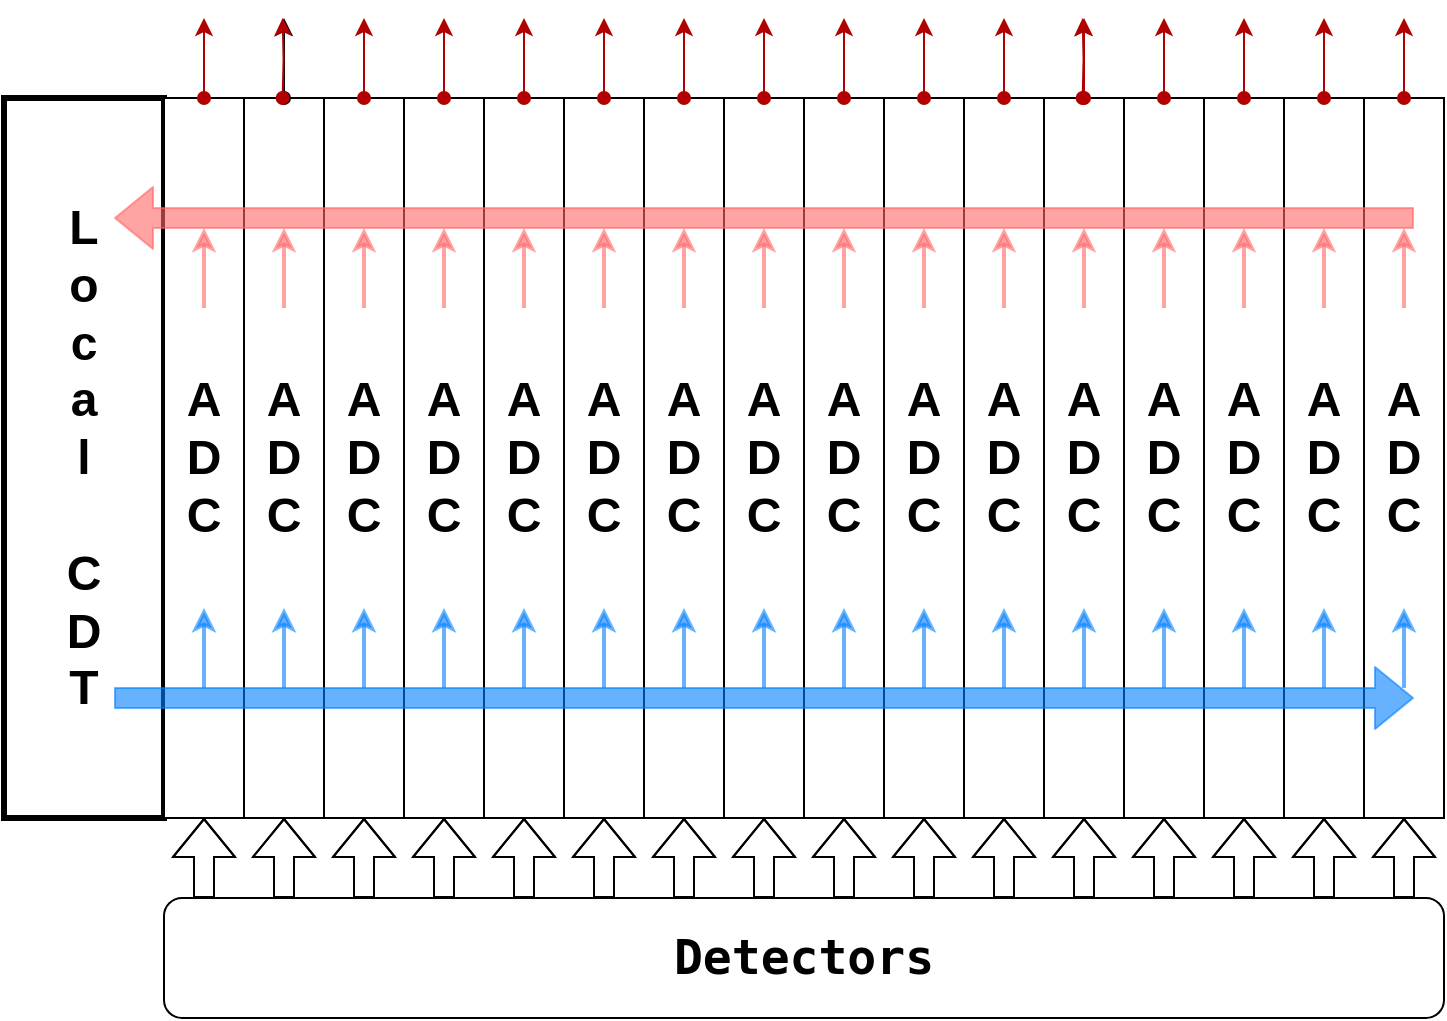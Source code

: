 <mxfile version="14.6.11" type="github">
  <diagram id="c4hljf-op57V5p_WFwa3" name="Page-1">
    <mxGraphModel dx="782" dy="478" grid="1" gridSize="10" guides="1" tooltips="1" connect="1" arrows="1" fold="1" page="1" pageScale="1" pageWidth="850" pageHeight="1100" math="0" shadow="0">
      <root>
        <mxCell id="0" />
        <mxCell id="1" parent="0" />
        <mxCell id="8QlNRYFuqzHitPFtihIb-22" value="&lt;span style=&quot;font-size: 24px&quot;&gt;L&lt;br&gt;o&lt;br&gt;c&lt;br&gt;a&lt;br&gt;l&lt;br&gt;&lt;br&gt;C&lt;/span&gt;&lt;br style=&quot;font-size: 24px&quot;&gt;&lt;span style=&quot;font-size: 24px&quot;&gt;D&lt;/span&gt;&lt;br style=&quot;font-size: 24px&quot;&gt;&lt;span style=&quot;font-size: 24px&quot;&gt;T&lt;/span&gt;" style="rounded=0;whiteSpace=wrap;html=1;fontStyle=1;strokeWidth=3;" parent="1" vertex="1">
          <mxGeometry x="125" y="120" width="80" height="360" as="geometry" />
        </mxCell>
        <mxCell id="8QlNRYFuqzHitPFtihIb-60" style="edgeStyle=orthogonalEdgeStyle;rounded=0;orthogonalLoop=1;jettySize=auto;html=1;exitX=0.5;exitY=1;exitDx=0;exitDy=0;startArrow=block;startFill=1;endArrow=none;endFill=0;shape=flexArrow;fontStyle=1" parent="1" source="8QlNRYFuqzHitPFtihIb-23" edge="1">
          <mxGeometry relative="1" as="geometry">
            <mxPoint x="225" y="520" as="targetPoint" />
            <Array as="points">
              <mxPoint x="225" y="500" />
              <mxPoint x="225" y="500" />
            </Array>
          </mxGeometry>
        </mxCell>
        <mxCell id="8QlNRYFuqzHitPFtihIb-23" value="&lt;span style=&quot;font-size: 24px&quot;&gt;A&lt;/span&gt;&lt;br style=&quot;font-size: 24px&quot;&gt;&lt;span style=&quot;font-size: 24px&quot;&gt;D&lt;/span&gt;&lt;br style=&quot;font-size: 24px&quot;&gt;&lt;span style=&quot;font-size: 24px&quot;&gt;C&lt;/span&gt;" style="rounded=0;whiteSpace=wrap;html=1;fontStyle=1" parent="1" vertex="1">
          <mxGeometry x="205" y="120" width="40" height="360" as="geometry" />
        </mxCell>
        <mxCell id="8QlNRYFuqzHitPFtihIb-61" style="edgeStyle=orthogonalEdgeStyle;rounded=0;orthogonalLoop=1;jettySize=auto;html=1;exitX=0.5;exitY=1;exitDx=0;exitDy=0;startArrow=block;startFill=1;endArrow=none;endFill=0;shape=flexArrow;fontStyle=1" parent="1" source="8QlNRYFuqzHitPFtihIb-24" edge="1">
          <mxGeometry relative="1" as="geometry">
            <mxPoint x="265" y="520" as="targetPoint" />
          </mxGeometry>
        </mxCell>
        <mxCell id="8QlNRYFuqzHitPFtihIb-24" value="&lt;span style=&quot;font-size: 24px&quot;&gt;A&lt;/span&gt;&lt;br style=&quot;font-size: 24px&quot;&gt;&lt;span style=&quot;font-size: 24px&quot;&gt;D&lt;/span&gt;&lt;br style=&quot;font-size: 24px&quot;&gt;&lt;span style=&quot;font-size: 24px&quot;&gt;C&lt;/span&gt;" style="rounded=0;whiteSpace=wrap;html=1;fontStyle=1" parent="1" vertex="1">
          <mxGeometry x="245" y="120" width="40" height="360" as="geometry" />
        </mxCell>
        <mxCell id="8QlNRYFuqzHitPFtihIb-63" style="edgeStyle=orthogonalEdgeStyle;rounded=0;orthogonalLoop=1;jettySize=auto;html=1;exitX=0.5;exitY=1;exitDx=0;exitDy=0;startArrow=block;startFill=1;endArrow=none;endFill=0;shape=flexArrow;fontStyle=1" parent="1" source="8QlNRYFuqzHitPFtihIb-25" edge="1">
          <mxGeometry relative="1" as="geometry">
            <mxPoint x="305" y="520" as="targetPoint" />
          </mxGeometry>
        </mxCell>
        <mxCell id="8QlNRYFuqzHitPFtihIb-25" value="&lt;span style=&quot;font-size: 24px&quot;&gt;A&lt;/span&gt;&lt;br style=&quot;font-size: 24px&quot;&gt;&lt;span style=&quot;font-size: 24px&quot;&gt;D&lt;/span&gt;&lt;br style=&quot;font-size: 24px&quot;&gt;&lt;span style=&quot;font-size: 24px&quot;&gt;C&lt;/span&gt;" style="rounded=0;whiteSpace=wrap;html=1;fontStyle=1" parent="1" vertex="1">
          <mxGeometry x="285" y="120" width="40" height="360" as="geometry" />
        </mxCell>
        <mxCell id="8QlNRYFuqzHitPFtihIb-64" style="edgeStyle=orthogonalEdgeStyle;rounded=0;orthogonalLoop=1;jettySize=auto;html=1;exitX=0.5;exitY=1;exitDx=0;exitDy=0;startArrow=block;startFill=1;endArrow=none;endFill=0;shape=flexArrow;fontStyle=1" parent="1" source="8QlNRYFuqzHitPFtihIb-26" edge="1">
          <mxGeometry relative="1" as="geometry">
            <mxPoint x="345" y="520" as="targetPoint" />
          </mxGeometry>
        </mxCell>
        <mxCell id="8QlNRYFuqzHitPFtihIb-26" value="&lt;span style=&quot;font-size: 24px&quot;&gt;A&lt;/span&gt;&lt;br style=&quot;font-size: 24px&quot;&gt;&lt;span style=&quot;font-size: 24px&quot;&gt;D&lt;/span&gt;&lt;br style=&quot;font-size: 24px&quot;&gt;&lt;span style=&quot;font-size: 24px&quot;&gt;C&lt;/span&gt;" style="rounded=0;whiteSpace=wrap;html=1;fontStyle=1" parent="1" vertex="1">
          <mxGeometry x="325" y="120" width="40" height="360" as="geometry" />
        </mxCell>
        <mxCell id="8QlNRYFuqzHitPFtihIb-65" style="edgeStyle=orthogonalEdgeStyle;rounded=0;orthogonalLoop=1;jettySize=auto;html=1;exitX=0.5;exitY=1;exitDx=0;exitDy=0;startArrow=block;startFill=1;endArrow=none;endFill=0;shape=flexArrow;fontStyle=1" parent="1" source="8QlNRYFuqzHitPFtihIb-27" edge="1">
          <mxGeometry relative="1" as="geometry">
            <mxPoint x="385" y="520" as="targetPoint" />
          </mxGeometry>
        </mxCell>
        <mxCell id="8QlNRYFuqzHitPFtihIb-27" value="&lt;span style=&quot;font-size: 24px&quot;&gt;A&lt;/span&gt;&lt;br style=&quot;font-size: 24px&quot;&gt;&lt;span style=&quot;font-size: 24px&quot;&gt;D&lt;/span&gt;&lt;br style=&quot;font-size: 24px&quot;&gt;&lt;span style=&quot;font-size: 24px&quot;&gt;C&lt;/span&gt;" style="rounded=0;whiteSpace=wrap;html=1;fontStyle=1" parent="1" vertex="1">
          <mxGeometry x="365" y="120" width="40" height="360" as="geometry" />
        </mxCell>
        <mxCell id="8QlNRYFuqzHitPFtihIb-66" style="edgeStyle=orthogonalEdgeStyle;rounded=0;orthogonalLoop=1;jettySize=auto;html=1;exitX=0.5;exitY=1;exitDx=0;exitDy=0;startArrow=block;startFill=1;endArrow=none;endFill=0;shape=flexArrow;fontStyle=1" parent="1" source="8QlNRYFuqzHitPFtihIb-28" edge="1">
          <mxGeometry relative="1" as="geometry">
            <mxPoint x="425" y="520" as="targetPoint" />
          </mxGeometry>
        </mxCell>
        <mxCell id="8QlNRYFuqzHitPFtihIb-28" value="&lt;span style=&quot;font-size: 24px&quot;&gt;A&lt;/span&gt;&lt;br style=&quot;font-size: 24px&quot;&gt;&lt;span style=&quot;font-size: 24px&quot;&gt;D&lt;/span&gt;&lt;br style=&quot;font-size: 24px&quot;&gt;&lt;span style=&quot;font-size: 24px&quot;&gt;C&lt;/span&gt;" style="rounded=0;whiteSpace=wrap;html=1;fontStyle=1" parent="1" vertex="1">
          <mxGeometry x="405" y="120" width="40" height="360" as="geometry" />
        </mxCell>
        <mxCell id="8QlNRYFuqzHitPFtihIb-67" style="edgeStyle=orthogonalEdgeStyle;rounded=0;orthogonalLoop=1;jettySize=auto;html=1;exitX=0.5;exitY=1;exitDx=0;exitDy=0;startArrow=block;startFill=1;endArrow=none;endFill=0;shape=flexArrow;fontStyle=1" parent="1" source="8QlNRYFuqzHitPFtihIb-29" edge="1">
          <mxGeometry relative="1" as="geometry">
            <mxPoint x="465" y="520" as="targetPoint" />
          </mxGeometry>
        </mxCell>
        <mxCell id="8QlNRYFuqzHitPFtihIb-29" value="&lt;span style=&quot;font-size: 24px&quot;&gt;A&lt;/span&gt;&lt;br style=&quot;font-size: 24px&quot;&gt;&lt;span style=&quot;font-size: 24px&quot;&gt;D&lt;/span&gt;&lt;br style=&quot;font-size: 24px&quot;&gt;&lt;span style=&quot;font-size: 24px&quot;&gt;C&lt;/span&gt;" style="rounded=0;whiteSpace=wrap;html=1;fontStyle=1" parent="1" vertex="1">
          <mxGeometry x="445" y="120" width="40" height="360" as="geometry" />
        </mxCell>
        <mxCell id="8QlNRYFuqzHitPFtihIb-68" style="edgeStyle=orthogonalEdgeStyle;rounded=0;orthogonalLoop=1;jettySize=auto;html=1;exitX=0.5;exitY=1;exitDx=0;exitDy=0;startArrow=block;startFill=1;endArrow=none;endFill=0;shape=flexArrow;fontStyle=1" parent="1" source="8QlNRYFuqzHitPFtihIb-30" edge="1">
          <mxGeometry relative="1" as="geometry">
            <mxPoint x="505" y="520" as="targetPoint" />
          </mxGeometry>
        </mxCell>
        <mxCell id="8QlNRYFuqzHitPFtihIb-30" value="&lt;span style=&quot;font-size: 24px&quot;&gt;A&lt;/span&gt;&lt;br style=&quot;font-size: 24px&quot;&gt;&lt;span style=&quot;font-size: 24px&quot;&gt;D&lt;/span&gt;&lt;br style=&quot;font-size: 24px&quot;&gt;&lt;span style=&quot;font-size: 24px&quot;&gt;C&lt;/span&gt;" style="rounded=0;whiteSpace=wrap;html=1;fontStyle=1" parent="1" vertex="1">
          <mxGeometry x="485" y="120" width="40" height="360" as="geometry" />
        </mxCell>
        <mxCell id="8QlNRYFuqzHitPFtihIb-69" style="edgeStyle=orthogonalEdgeStyle;rounded=0;orthogonalLoop=1;jettySize=auto;html=1;exitX=0.5;exitY=1;exitDx=0;exitDy=0;startArrow=block;startFill=1;endArrow=none;endFill=0;shape=flexArrow;fontStyle=1" parent="1" source="8QlNRYFuqzHitPFtihIb-31" edge="1">
          <mxGeometry relative="1" as="geometry">
            <mxPoint x="545" y="520" as="targetPoint" />
          </mxGeometry>
        </mxCell>
        <mxCell id="8QlNRYFuqzHitPFtihIb-31" value="&lt;span style=&quot;font-size: 24px&quot;&gt;A&lt;/span&gt;&lt;br style=&quot;font-size: 24px&quot;&gt;&lt;span style=&quot;font-size: 24px&quot;&gt;D&lt;/span&gt;&lt;br style=&quot;font-size: 24px&quot;&gt;&lt;span style=&quot;font-size: 24px&quot;&gt;C&lt;/span&gt;" style="rounded=0;whiteSpace=wrap;html=1;fontStyle=1" parent="1" vertex="1">
          <mxGeometry x="525" y="120" width="40" height="360" as="geometry" />
        </mxCell>
        <mxCell id="8QlNRYFuqzHitPFtihIb-70" style="edgeStyle=orthogonalEdgeStyle;rounded=0;orthogonalLoop=1;jettySize=auto;html=1;exitX=0.5;exitY=1;exitDx=0;exitDy=0;startArrow=block;startFill=1;endArrow=none;endFill=0;shape=flexArrow;fontStyle=1" parent="1" source="8QlNRYFuqzHitPFtihIb-32" edge="1">
          <mxGeometry relative="1" as="geometry">
            <mxPoint x="585" y="520" as="targetPoint" />
          </mxGeometry>
        </mxCell>
        <mxCell id="8QlNRYFuqzHitPFtihIb-32" value="&lt;span style=&quot;font-size: 24px&quot;&gt;A&lt;/span&gt;&lt;br style=&quot;font-size: 24px&quot;&gt;&lt;span style=&quot;font-size: 24px&quot;&gt;D&lt;/span&gt;&lt;br style=&quot;font-size: 24px&quot;&gt;&lt;span style=&quot;font-size: 24px&quot;&gt;C&lt;/span&gt;" style="rounded=0;whiteSpace=wrap;html=1;fontStyle=1" parent="1" vertex="1">
          <mxGeometry x="565" y="120" width="40" height="360" as="geometry" />
        </mxCell>
        <mxCell id="8QlNRYFuqzHitPFtihIb-71" style="edgeStyle=orthogonalEdgeStyle;rounded=0;orthogonalLoop=1;jettySize=auto;html=1;exitX=0.5;exitY=1;exitDx=0;exitDy=0;startArrow=block;startFill=1;endArrow=none;endFill=0;shape=flexArrow;fontStyle=1" parent="1" source="8QlNRYFuqzHitPFtihIb-33" edge="1">
          <mxGeometry relative="1" as="geometry">
            <mxPoint x="625" y="520" as="targetPoint" />
          </mxGeometry>
        </mxCell>
        <mxCell id="8QlNRYFuqzHitPFtihIb-33" value="&lt;span style=&quot;font-size: 24px&quot;&gt;A&lt;/span&gt;&lt;br style=&quot;font-size: 24px&quot;&gt;&lt;span style=&quot;font-size: 24px&quot;&gt;D&lt;/span&gt;&lt;br style=&quot;font-size: 24px&quot;&gt;&lt;span style=&quot;font-size: 24px&quot;&gt;C&lt;/span&gt;" style="rounded=0;whiteSpace=wrap;html=1;fontStyle=1" parent="1" vertex="1">
          <mxGeometry x="605" y="120" width="40" height="360" as="geometry" />
        </mxCell>
        <mxCell id="8QlNRYFuqzHitPFtihIb-72" style="edgeStyle=orthogonalEdgeStyle;rounded=0;orthogonalLoop=1;jettySize=auto;html=1;exitX=0.5;exitY=1;exitDx=0;exitDy=0;startArrow=block;startFill=1;endArrow=none;endFill=0;shape=flexArrow;fontStyle=1" parent="1" source="8QlNRYFuqzHitPFtihIb-34" edge="1">
          <mxGeometry relative="1" as="geometry">
            <mxPoint x="665" y="520" as="targetPoint" />
          </mxGeometry>
        </mxCell>
        <mxCell id="8QlNRYFuqzHitPFtihIb-34" value="&lt;span style=&quot;font-size: 24px&quot;&gt;A&lt;/span&gt;&lt;br style=&quot;font-size: 24px&quot;&gt;&lt;span style=&quot;font-size: 24px&quot;&gt;D&lt;/span&gt;&lt;br style=&quot;font-size: 24px&quot;&gt;&lt;span style=&quot;font-size: 24px&quot;&gt;C&lt;/span&gt;" style="rounded=0;whiteSpace=wrap;html=1;fontStyle=1" parent="1" vertex="1">
          <mxGeometry x="645" y="120" width="40" height="360" as="geometry" />
        </mxCell>
        <mxCell id="8QlNRYFuqzHitPFtihIb-73" style="edgeStyle=orthogonalEdgeStyle;rounded=0;orthogonalLoop=1;jettySize=auto;html=1;exitX=0.5;exitY=1;exitDx=0;exitDy=0;startArrow=block;startFill=1;endArrow=none;endFill=0;shape=flexArrow;fontStyle=1" parent="1" source="8QlNRYFuqzHitPFtihIb-35" edge="1">
          <mxGeometry relative="1" as="geometry">
            <mxPoint x="705" y="520" as="targetPoint" />
          </mxGeometry>
        </mxCell>
        <mxCell id="8QlNRYFuqzHitPFtihIb-35" value="&lt;span style=&quot;font-size: 24px&quot;&gt;A&lt;/span&gt;&lt;br style=&quot;font-size: 24px&quot;&gt;&lt;span style=&quot;font-size: 24px&quot;&gt;D&lt;/span&gt;&lt;br style=&quot;font-size: 24px&quot;&gt;&lt;span style=&quot;font-size: 24px&quot;&gt;C&lt;/span&gt;" style="rounded=0;whiteSpace=wrap;html=1;fontStyle=1" parent="1" vertex="1">
          <mxGeometry x="685" y="120" width="40" height="360" as="geometry" />
        </mxCell>
        <mxCell id="8QlNRYFuqzHitPFtihIb-74" style="edgeStyle=orthogonalEdgeStyle;rounded=0;orthogonalLoop=1;jettySize=auto;html=1;exitX=0.5;exitY=1;exitDx=0;exitDy=0;startArrow=block;startFill=1;endArrow=none;endFill=0;shape=flexArrow;fontStyle=1" parent="1" source="8QlNRYFuqzHitPFtihIb-36" edge="1">
          <mxGeometry relative="1" as="geometry">
            <mxPoint x="745" y="520" as="targetPoint" />
          </mxGeometry>
        </mxCell>
        <mxCell id="8QlNRYFuqzHitPFtihIb-36" value="&lt;span style=&quot;font-size: 24px&quot;&gt;A&lt;/span&gt;&lt;br style=&quot;font-size: 24px&quot;&gt;&lt;span style=&quot;font-size: 24px&quot;&gt;D&lt;/span&gt;&lt;br style=&quot;font-size: 24px&quot;&gt;&lt;span style=&quot;font-size: 24px&quot;&gt;C&lt;/span&gt;" style="rounded=0;whiteSpace=wrap;html=1;fontStyle=1" parent="1" vertex="1">
          <mxGeometry x="725" y="120" width="40" height="360" as="geometry" />
        </mxCell>
        <mxCell id="8QlNRYFuqzHitPFtihIb-75" style="edgeStyle=orthogonalEdgeStyle;rounded=0;orthogonalLoop=1;jettySize=auto;html=1;exitX=0.5;exitY=1;exitDx=0;exitDy=0;startArrow=block;startFill=1;endArrow=none;endFill=0;shape=flexArrow;fontStyle=1" parent="1" source="8QlNRYFuqzHitPFtihIb-37" edge="1">
          <mxGeometry relative="1" as="geometry">
            <mxPoint x="785" y="520" as="targetPoint" />
          </mxGeometry>
        </mxCell>
        <mxCell id="8QlNRYFuqzHitPFtihIb-37" value="&lt;span style=&quot;font-size: 24px&quot;&gt;A&lt;/span&gt;&lt;br style=&quot;font-size: 24px&quot;&gt;&lt;span style=&quot;font-size: 24px&quot;&gt;D&lt;/span&gt;&lt;br style=&quot;font-size: 24px&quot;&gt;&lt;span style=&quot;font-size: 24px&quot;&gt;C&lt;/span&gt;" style="rounded=0;whiteSpace=wrap;html=1;fontStyle=1" parent="1" vertex="1">
          <mxGeometry x="765" y="120" width="40" height="360" as="geometry" />
        </mxCell>
        <mxCell id="8QlNRYFuqzHitPFtihIb-76" style="edgeStyle=orthogonalEdgeStyle;rounded=0;orthogonalLoop=1;jettySize=auto;html=1;exitX=0.5;exitY=1;exitDx=0;exitDy=0;startArrow=block;startFill=1;endArrow=none;endFill=0;shape=flexArrow;fontStyle=1" parent="1" source="8QlNRYFuqzHitPFtihIb-38" edge="1">
          <mxGeometry relative="1" as="geometry">
            <mxPoint x="825" y="520" as="targetPoint" />
          </mxGeometry>
        </mxCell>
        <mxCell id="8QlNRYFuqzHitPFtihIb-38" value="&lt;span style=&quot;font-size: 24px&quot;&gt;A&lt;/span&gt;&lt;br style=&quot;font-size: 24px&quot;&gt;&lt;span style=&quot;font-size: 24px&quot;&gt;D&lt;/span&gt;&lt;br style=&quot;font-size: 24px&quot;&gt;&lt;span style=&quot;font-size: 24px&quot;&gt;C&lt;/span&gt;" style="rounded=0;whiteSpace=wrap;html=1;fontStyle=1" parent="1" vertex="1">
          <mxGeometry x="805" y="120" width="40" height="360" as="geometry" />
        </mxCell>
        <mxCell id="8QlNRYFuqzHitPFtihIb-77" value="&lt;pre&gt;&lt;font style=&quot;font-size: 24px&quot;&gt;Detectors&lt;/font&gt;&lt;/pre&gt;" style="rounded=1;whiteSpace=wrap;html=1;fontStyle=1" parent="1" vertex="1">
          <mxGeometry x="205" y="520" width="640" height="60" as="geometry" />
        </mxCell>
        <mxCell id="8QlNRYFuqzHitPFtihIb-44" style="edgeStyle=orthogonalEdgeStyle;rounded=0;orthogonalLoop=1;jettySize=auto;html=1;fillColor=#e51400;strokeColor=#B20000;startArrow=oval;startFill=1;strokeWidth=1;fontStyle=1" parent="1" source="8QlNRYFuqzHitPFtihIb-23" edge="1">
          <mxGeometry relative="1" as="geometry">
            <mxPoint x="225" y="80" as="targetPoint" />
          </mxGeometry>
        </mxCell>
        <mxCell id="8QlNRYFuqzHitPFtihIb-45" style="edgeStyle=orthogonalEdgeStyle;rounded=0;orthogonalLoop=1;jettySize=auto;html=1;exitX=0.5;exitY=0;exitDx=0;exitDy=0;startArrow=oval;startFill=1;strokeWidth=1;fontStyle=1" parent="1" source="8QlNRYFuqzHitPFtihIb-24" edge="1">
          <mxGeometry relative="1" as="geometry">
            <mxPoint x="265" y="80" as="targetPoint" />
          </mxGeometry>
        </mxCell>
        <mxCell id="8QlNRYFuqzHitPFtihIb-46" style="edgeStyle=orthogonalEdgeStyle;rounded=0;orthogonalLoop=1;jettySize=auto;html=1;exitX=0.5;exitY=0;exitDx=0;exitDy=0;fillColor=#e51400;strokeColor=#B20000;startArrow=oval;startFill=1;strokeWidth=1;fontStyle=1" parent="1" source="8QlNRYFuqzHitPFtihIb-25" edge="1">
          <mxGeometry relative="1" as="geometry">
            <mxPoint x="305" y="80" as="targetPoint" />
          </mxGeometry>
        </mxCell>
        <mxCell id="8QlNRYFuqzHitPFtihIb-47" style="edgeStyle=orthogonalEdgeStyle;rounded=0;orthogonalLoop=1;jettySize=auto;html=1;exitX=0.5;exitY=0;exitDx=0;exitDy=0;fillColor=#e51400;strokeColor=#B20000;startArrow=oval;startFill=1;strokeWidth=1;fontStyle=1" parent="1" source="8QlNRYFuqzHitPFtihIb-26" edge="1">
          <mxGeometry relative="1" as="geometry">
            <mxPoint x="345" y="80" as="targetPoint" />
          </mxGeometry>
        </mxCell>
        <mxCell id="8QlNRYFuqzHitPFtihIb-48" style="edgeStyle=orthogonalEdgeStyle;rounded=0;orthogonalLoop=1;jettySize=auto;html=1;exitX=0.5;exitY=0;exitDx=0;exitDy=0;fillColor=#e51400;strokeColor=#B20000;startArrow=oval;startFill=1;strokeWidth=1;fontStyle=1" parent="1" source="8QlNRYFuqzHitPFtihIb-27" edge="1">
          <mxGeometry relative="1" as="geometry">
            <mxPoint x="385" y="80" as="targetPoint" />
          </mxGeometry>
        </mxCell>
        <mxCell id="8QlNRYFuqzHitPFtihIb-49" style="edgeStyle=orthogonalEdgeStyle;rounded=0;orthogonalLoop=1;jettySize=auto;html=1;exitX=0.5;exitY=0;exitDx=0;exitDy=0;fillColor=#e51400;strokeColor=#B20000;startArrow=oval;startFill=1;strokeWidth=1;fontStyle=1" parent="1" source="8QlNRYFuqzHitPFtihIb-28" edge="1">
          <mxGeometry relative="1" as="geometry">
            <mxPoint x="425" y="80" as="targetPoint" />
          </mxGeometry>
        </mxCell>
        <mxCell id="8QlNRYFuqzHitPFtihIb-50" style="edgeStyle=orthogonalEdgeStyle;rounded=0;orthogonalLoop=1;jettySize=auto;html=1;exitX=0.5;exitY=0;exitDx=0;exitDy=0;fillColor=#e51400;strokeColor=#B20000;startArrow=oval;startFill=1;strokeWidth=1;fontStyle=1" parent="1" source="8QlNRYFuqzHitPFtihIb-29" edge="1">
          <mxGeometry relative="1" as="geometry">
            <mxPoint x="465" y="80" as="targetPoint" />
          </mxGeometry>
        </mxCell>
        <mxCell id="8QlNRYFuqzHitPFtihIb-51" style="edgeStyle=orthogonalEdgeStyle;rounded=0;orthogonalLoop=1;jettySize=auto;html=1;exitX=0.5;exitY=0;exitDx=0;exitDy=0;fillColor=#e51400;strokeColor=#B20000;startArrow=oval;startFill=1;strokeWidth=1;fontStyle=1" parent="1" source="8QlNRYFuqzHitPFtihIb-30" edge="1">
          <mxGeometry relative="1" as="geometry">
            <mxPoint x="505" y="80" as="targetPoint" />
          </mxGeometry>
        </mxCell>
        <mxCell id="8QlNRYFuqzHitPFtihIb-52" style="edgeStyle=orthogonalEdgeStyle;rounded=0;orthogonalLoop=1;jettySize=auto;html=1;exitX=0.5;exitY=0;exitDx=0;exitDy=0;fillColor=#e51400;strokeColor=#B20000;startArrow=oval;startFill=1;strokeWidth=1;fontStyle=1" parent="1" source="8QlNRYFuqzHitPFtihIb-31" edge="1">
          <mxGeometry relative="1" as="geometry">
            <mxPoint x="545" y="80" as="targetPoint" />
          </mxGeometry>
        </mxCell>
        <mxCell id="8QlNRYFuqzHitPFtihIb-53" style="edgeStyle=orthogonalEdgeStyle;rounded=0;orthogonalLoop=1;jettySize=auto;html=1;exitX=0.5;exitY=0;exitDx=0;exitDy=0;fillColor=#e51400;strokeColor=#B20000;startArrow=oval;startFill=1;strokeWidth=1;fontStyle=1" parent="1" source="8QlNRYFuqzHitPFtihIb-32" edge="1">
          <mxGeometry relative="1" as="geometry">
            <mxPoint x="585" y="80" as="targetPoint" />
          </mxGeometry>
        </mxCell>
        <mxCell id="8QlNRYFuqzHitPFtihIb-54" style="edgeStyle=orthogonalEdgeStyle;rounded=0;orthogonalLoop=1;jettySize=auto;html=1;exitX=0.5;exitY=0;exitDx=0;exitDy=0;fillColor=#e51400;strokeColor=#B20000;startArrow=oval;startFill=1;strokeWidth=1;fontStyle=1" parent="1" source="8QlNRYFuqzHitPFtihIb-33" edge="1">
          <mxGeometry relative="1" as="geometry">
            <mxPoint x="625" y="80" as="targetPoint" />
          </mxGeometry>
        </mxCell>
        <mxCell id="8QlNRYFuqzHitPFtihIb-55" style="edgeStyle=orthogonalEdgeStyle;rounded=0;orthogonalLoop=1;jettySize=auto;html=1;exitX=0.5;exitY=0;exitDx=0;exitDy=0;fillColor=#e51400;strokeColor=#B20000;startArrow=oval;startFill=1;strokeWidth=1;fontStyle=1" parent="1" source="8QlNRYFuqzHitPFtihIb-34" edge="1">
          <mxGeometry relative="1" as="geometry">
            <mxPoint x="665" y="80" as="targetPoint" />
          </mxGeometry>
        </mxCell>
        <mxCell id="8QlNRYFuqzHitPFtihIb-56" style="edgeStyle=orthogonalEdgeStyle;rounded=0;orthogonalLoop=1;jettySize=auto;html=1;exitX=0.5;exitY=0;exitDx=0;exitDy=0;fillColor=#e51400;strokeColor=#B20000;startArrow=oval;startFill=1;strokeWidth=1;fontStyle=1" parent="1" source="8QlNRYFuqzHitPFtihIb-35" edge="1">
          <mxGeometry relative="1" as="geometry">
            <mxPoint x="705" y="80" as="targetPoint" />
          </mxGeometry>
        </mxCell>
        <mxCell id="8QlNRYFuqzHitPFtihIb-57" style="edgeStyle=orthogonalEdgeStyle;rounded=0;orthogonalLoop=1;jettySize=auto;html=1;exitX=0.5;exitY=0;exitDx=0;exitDy=0;fillColor=#e51400;strokeColor=#B20000;startArrow=oval;startFill=1;strokeWidth=1;fontStyle=1" parent="1" source="8QlNRYFuqzHitPFtihIb-36" edge="1">
          <mxGeometry relative="1" as="geometry">
            <mxPoint x="745" y="80" as="targetPoint" />
          </mxGeometry>
        </mxCell>
        <mxCell id="8QlNRYFuqzHitPFtihIb-58" style="edgeStyle=orthogonalEdgeStyle;rounded=0;orthogonalLoop=1;jettySize=auto;html=1;exitX=0.5;exitY=0;exitDx=0;exitDy=0;fillColor=#e51400;strokeColor=#B20000;startArrow=oval;startFill=1;strokeWidth=1;fontStyle=1" parent="1" source="8QlNRYFuqzHitPFtihIb-37" edge="1">
          <mxGeometry relative="1" as="geometry">
            <mxPoint x="785" y="80" as="targetPoint" />
          </mxGeometry>
        </mxCell>
        <mxCell id="8QlNRYFuqzHitPFtihIb-59" style="edgeStyle=orthogonalEdgeStyle;rounded=0;orthogonalLoop=1;jettySize=auto;html=1;exitX=0.5;exitY=0;exitDx=0;exitDy=0;fillColor=#e51400;strokeColor=#B20000;startArrow=oval;startFill=1;strokeWidth=1;fontStyle=1" parent="1" source="8QlNRYFuqzHitPFtihIb-38" edge="1">
          <mxGeometry relative="1" as="geometry">
            <mxPoint x="825" y="80" as="targetPoint" />
          </mxGeometry>
        </mxCell>
        <mxCell id="8QlNRYFuqzHitPFtihIb-130" style="edgeStyle=orthogonalEdgeStyle;rounded=0;orthogonalLoop=1;jettySize=auto;html=1;exitX=0.5;exitY=0;exitDx=0;exitDy=0;fillColor=#e51400;strokeColor=#B20000;startArrow=oval;startFill=1;strokeWidth=1;fontStyle=1" parent="1" edge="1">
          <mxGeometry relative="1" as="geometry">
            <mxPoint x="264.33" y="80" as="targetPoint" />
            <mxPoint x="264.33" y="120" as="sourcePoint" />
          </mxGeometry>
        </mxCell>
        <mxCell id="8QlNRYFuqzHitPFtihIb-140" style="edgeStyle=orthogonalEdgeStyle;rounded=0;orthogonalLoop=1;jettySize=auto;html=1;exitX=0.5;exitY=0;exitDx=0;exitDy=0;fillColor=#e51400;strokeColor=#B20000;startArrow=oval;startFill=1;strokeWidth=1;fontStyle=1" parent="1" edge="1">
          <mxGeometry relative="1" as="geometry">
            <mxPoint x="664.33" y="80" as="targetPoint" />
            <mxPoint x="664.33" y="120" as="sourcePoint" />
          </mxGeometry>
        </mxCell>
        <mxCell id="69VbU7b6xLRJc8Qlh2rl-3" value="" style="shape=flexArrow;endArrow=classic;html=1;strokeColor=#FF6666;opacity=60;fillColor=#FF6666;" parent="1" edge="1">
          <mxGeometry width="50" height="50" relative="1" as="geometry">
            <mxPoint x="830" y="180" as="sourcePoint" />
            <mxPoint x="180" y="180" as="targetPoint" />
          </mxGeometry>
        </mxCell>
        <mxCell id="69VbU7b6xLRJc8Qlh2rl-4" value="" style="endArrow=classic;html=1;strokeColor=#FF6666;fillColor=#FF6666;gradientColor=none;opacity=60;strokeWidth=2;" parent="1" edge="1">
          <mxGeometry width="50" height="50" relative="1" as="geometry">
            <mxPoint x="225" y="225" as="sourcePoint" />
            <mxPoint x="225" y="185" as="targetPoint" />
          </mxGeometry>
        </mxCell>
        <mxCell id="69VbU7b6xLRJc8Qlh2rl-5" value="" style="endArrow=classic;html=1;strokeColor=#FF6666;fillColor=#FF6666;gradientColor=none;opacity=60;strokeWidth=2;" parent="1" edge="1">
          <mxGeometry width="50" height="50" relative="1" as="geometry">
            <mxPoint x="265" y="225" as="sourcePoint" />
            <mxPoint x="265" y="185" as="targetPoint" />
          </mxGeometry>
        </mxCell>
        <mxCell id="69VbU7b6xLRJc8Qlh2rl-7" value="" style="endArrow=classic;html=1;strokeColor=#FF6666;fillColor=#FF6666;gradientColor=none;opacity=60;strokeWidth=2;" parent="1" edge="1">
          <mxGeometry width="50" height="50" relative="1" as="geometry">
            <mxPoint x="305" y="225" as="sourcePoint" />
            <mxPoint x="305" y="185" as="targetPoint" />
          </mxGeometry>
        </mxCell>
        <mxCell id="69VbU7b6xLRJc8Qlh2rl-8" value="" style="endArrow=classic;html=1;strokeColor=#FF6666;fillColor=#FF6666;gradientColor=none;opacity=60;strokeWidth=2;" parent="1" edge="1">
          <mxGeometry width="50" height="50" relative="1" as="geometry">
            <mxPoint x="345" y="225" as="sourcePoint" />
            <mxPoint x="345" y="185" as="targetPoint" />
          </mxGeometry>
        </mxCell>
        <mxCell id="69VbU7b6xLRJc8Qlh2rl-9" value="" style="endArrow=classic;html=1;strokeColor=#FF6666;fillColor=#FF6666;gradientColor=none;opacity=60;strokeWidth=2;" parent="1" edge="1">
          <mxGeometry width="50" height="50" relative="1" as="geometry">
            <mxPoint x="385" y="225" as="sourcePoint" />
            <mxPoint x="385" y="185" as="targetPoint" />
          </mxGeometry>
        </mxCell>
        <mxCell id="69VbU7b6xLRJc8Qlh2rl-10" value="" style="endArrow=classic;html=1;strokeColor=#FF6666;fillColor=#FF6666;gradientColor=none;opacity=60;strokeWidth=2;" parent="1" edge="1">
          <mxGeometry width="50" height="50" relative="1" as="geometry">
            <mxPoint x="425" y="225" as="sourcePoint" />
            <mxPoint x="425" y="185" as="targetPoint" />
          </mxGeometry>
        </mxCell>
        <mxCell id="69VbU7b6xLRJc8Qlh2rl-11" value="" style="endArrow=classic;html=1;strokeColor=#FF6666;fillColor=#FF6666;gradientColor=none;opacity=60;strokeWidth=2;" parent="1" edge="1">
          <mxGeometry width="50" height="50" relative="1" as="geometry">
            <mxPoint x="465" y="225" as="sourcePoint" />
            <mxPoint x="465" y="185" as="targetPoint" />
          </mxGeometry>
        </mxCell>
        <mxCell id="69VbU7b6xLRJc8Qlh2rl-12" value="" style="endArrow=classic;html=1;strokeColor=#FF6666;fillColor=#FF6666;gradientColor=none;opacity=60;strokeWidth=2;" parent="1" edge="1">
          <mxGeometry width="50" height="50" relative="1" as="geometry">
            <mxPoint x="505" y="225" as="sourcePoint" />
            <mxPoint x="505" y="185" as="targetPoint" />
          </mxGeometry>
        </mxCell>
        <mxCell id="69VbU7b6xLRJc8Qlh2rl-13" value="" style="endArrow=classic;html=1;strokeColor=#FF6666;fillColor=#FF6666;gradientColor=none;opacity=60;strokeWidth=2;" parent="1" edge="1">
          <mxGeometry width="50" height="50" relative="1" as="geometry">
            <mxPoint x="545.0" y="225" as="sourcePoint" />
            <mxPoint x="545.0" y="185" as="targetPoint" />
          </mxGeometry>
        </mxCell>
        <mxCell id="69VbU7b6xLRJc8Qlh2rl-14" value="" style="endArrow=classic;html=1;strokeColor=#FF6666;fillColor=#FF6666;gradientColor=none;opacity=60;strokeWidth=2;" parent="1" edge="1">
          <mxGeometry width="50" height="50" relative="1" as="geometry">
            <mxPoint x="585.0" y="225" as="sourcePoint" />
            <mxPoint x="585.0" y="185" as="targetPoint" />
          </mxGeometry>
        </mxCell>
        <mxCell id="69VbU7b6xLRJc8Qlh2rl-15" value="" style="endArrow=classic;html=1;strokeColor=#FF6666;fillColor=#FF6666;gradientColor=none;opacity=60;strokeWidth=2;" parent="1" edge="1">
          <mxGeometry width="50" height="50" relative="1" as="geometry">
            <mxPoint x="625.0" y="225" as="sourcePoint" />
            <mxPoint x="625.0" y="185" as="targetPoint" />
          </mxGeometry>
        </mxCell>
        <mxCell id="69VbU7b6xLRJc8Qlh2rl-16" value="" style="endArrow=classic;html=1;strokeColor=#FF6666;fillColor=#FF6666;gradientColor=none;opacity=60;strokeWidth=2;" parent="1" edge="1">
          <mxGeometry width="50" height="50" relative="1" as="geometry">
            <mxPoint x="665.0" y="225" as="sourcePoint" />
            <mxPoint x="665.0" y="185" as="targetPoint" />
          </mxGeometry>
        </mxCell>
        <mxCell id="69VbU7b6xLRJc8Qlh2rl-17" value="" style="endArrow=classic;html=1;strokeColor=#FF6666;fillColor=#FF6666;gradientColor=none;opacity=60;strokeWidth=2;" parent="1" edge="1">
          <mxGeometry width="50" height="50" relative="1" as="geometry">
            <mxPoint x="705" y="225" as="sourcePoint" />
            <mxPoint x="705" y="185" as="targetPoint" />
          </mxGeometry>
        </mxCell>
        <mxCell id="69VbU7b6xLRJc8Qlh2rl-18" value="" style="endArrow=classic;html=1;strokeColor=#FF6666;fillColor=#FF6666;gradientColor=none;opacity=60;strokeWidth=2;" parent="1" edge="1">
          <mxGeometry width="50" height="50" relative="1" as="geometry">
            <mxPoint x="745" y="225" as="sourcePoint" />
            <mxPoint x="745" y="185" as="targetPoint" />
          </mxGeometry>
        </mxCell>
        <mxCell id="69VbU7b6xLRJc8Qlh2rl-19" value="" style="endArrow=classic;html=1;strokeColor=#FF6666;fillColor=#FF6666;gradientColor=none;opacity=60;strokeWidth=2;" parent="1" edge="1">
          <mxGeometry width="50" height="50" relative="1" as="geometry">
            <mxPoint x="785" y="225" as="sourcePoint" />
            <mxPoint x="785" y="185" as="targetPoint" />
          </mxGeometry>
        </mxCell>
        <mxCell id="69VbU7b6xLRJc8Qlh2rl-20" value="" style="endArrow=classic;html=1;strokeColor=#FF6666;fillColor=#FF6666;gradientColor=none;opacity=60;strokeWidth=2;" parent="1" edge="1">
          <mxGeometry width="50" height="50" relative="1" as="geometry">
            <mxPoint x="825" y="225" as="sourcePoint" />
            <mxPoint x="825" y="185" as="targetPoint" />
          </mxGeometry>
        </mxCell>
        <mxCell id="69VbU7b6xLRJc8Qlh2rl-21" value="" style="shape=flexArrow;endArrow=classic;html=1;opacity=60;strokeColor=#007FFF;fillColor=#007FFF;" parent="1" edge="1">
          <mxGeometry width="50" height="50" relative="1" as="geometry">
            <mxPoint x="180" y="420" as="sourcePoint" />
            <mxPoint x="830" y="420" as="targetPoint" />
          </mxGeometry>
        </mxCell>
        <mxCell id="69VbU7b6xLRJc8Qlh2rl-22" value="" style="endArrow=classic;html=1;fillColor=#FF6666;gradientColor=none;opacity=60;strokeWidth=2;strokeColor=#007FFF;" parent="1" edge="1">
          <mxGeometry width="50" height="50" relative="1" as="geometry">
            <mxPoint x="225.0" y="415" as="sourcePoint" />
            <mxPoint x="225.0" y="375" as="targetPoint" />
          </mxGeometry>
        </mxCell>
        <mxCell id="69VbU7b6xLRJc8Qlh2rl-23" value="" style="endArrow=classic;html=1;fillColor=#FF6666;gradientColor=none;opacity=60;strokeWidth=2;strokeColor=#007FFF;" parent="1" edge="1">
          <mxGeometry width="50" height="50" relative="1" as="geometry">
            <mxPoint x="265.0" y="415" as="sourcePoint" />
            <mxPoint x="265.0" y="375" as="targetPoint" />
          </mxGeometry>
        </mxCell>
        <mxCell id="69VbU7b6xLRJc8Qlh2rl-24" value="" style="endArrow=classic;html=1;fillColor=#FF6666;gradientColor=none;opacity=60;strokeWidth=2;strokeColor=#007FFF;" parent="1" edge="1">
          <mxGeometry width="50" height="50" relative="1" as="geometry">
            <mxPoint x="305.0" y="415" as="sourcePoint" />
            <mxPoint x="305.0" y="375" as="targetPoint" />
          </mxGeometry>
        </mxCell>
        <mxCell id="69VbU7b6xLRJc8Qlh2rl-25" value="" style="endArrow=classic;html=1;fillColor=#FF6666;gradientColor=none;opacity=60;strokeWidth=2;strokeColor=#007FFF;" parent="1" edge="1">
          <mxGeometry width="50" height="50" relative="1" as="geometry">
            <mxPoint x="345.0" y="415" as="sourcePoint" />
            <mxPoint x="345.0" y="375" as="targetPoint" />
          </mxGeometry>
        </mxCell>
        <mxCell id="69VbU7b6xLRJc8Qlh2rl-26" value="" style="endArrow=classic;html=1;fillColor=#FF6666;gradientColor=none;opacity=60;strokeWidth=2;strokeColor=#007FFF;" parent="1" edge="1">
          <mxGeometry width="50" height="50" relative="1" as="geometry">
            <mxPoint x="385" y="415" as="sourcePoint" />
            <mxPoint x="385" y="375" as="targetPoint" />
          </mxGeometry>
        </mxCell>
        <mxCell id="69VbU7b6xLRJc8Qlh2rl-27" value="" style="endArrow=classic;html=1;fillColor=#FF6666;gradientColor=none;opacity=60;strokeWidth=2;strokeColor=#007FFF;" parent="1" edge="1">
          <mxGeometry width="50" height="50" relative="1" as="geometry">
            <mxPoint x="425" y="415" as="sourcePoint" />
            <mxPoint x="425" y="375" as="targetPoint" />
          </mxGeometry>
        </mxCell>
        <mxCell id="69VbU7b6xLRJc8Qlh2rl-28" value="" style="endArrow=classic;html=1;fillColor=#FF6666;gradientColor=none;opacity=60;strokeWidth=2;strokeColor=#007FFF;" parent="1" edge="1">
          <mxGeometry width="50" height="50" relative="1" as="geometry">
            <mxPoint x="465" y="415" as="sourcePoint" />
            <mxPoint x="465" y="375" as="targetPoint" />
          </mxGeometry>
        </mxCell>
        <mxCell id="69VbU7b6xLRJc8Qlh2rl-29" value="" style="endArrow=classic;html=1;fillColor=#FF6666;gradientColor=none;opacity=60;strokeWidth=2;strokeColor=#007FFF;" parent="1" edge="1">
          <mxGeometry width="50" height="50" relative="1" as="geometry">
            <mxPoint x="505" y="415" as="sourcePoint" />
            <mxPoint x="505" y="375" as="targetPoint" />
          </mxGeometry>
        </mxCell>
        <mxCell id="69VbU7b6xLRJc8Qlh2rl-30" value="" style="endArrow=classic;html=1;fillColor=#FF6666;gradientColor=none;opacity=60;strokeWidth=2;strokeColor=#007FFF;" parent="1" edge="1">
          <mxGeometry width="50" height="50" relative="1" as="geometry">
            <mxPoint x="545" y="415" as="sourcePoint" />
            <mxPoint x="545" y="375" as="targetPoint" />
          </mxGeometry>
        </mxCell>
        <mxCell id="69VbU7b6xLRJc8Qlh2rl-31" value="" style="endArrow=classic;html=1;fillColor=#FF6666;gradientColor=none;opacity=60;strokeWidth=2;strokeColor=#007FFF;" parent="1" edge="1">
          <mxGeometry width="50" height="50" relative="1" as="geometry">
            <mxPoint x="585" y="415" as="sourcePoint" />
            <mxPoint x="585" y="375" as="targetPoint" />
          </mxGeometry>
        </mxCell>
        <mxCell id="69VbU7b6xLRJc8Qlh2rl-32" value="" style="endArrow=classic;html=1;fillColor=#FF6666;gradientColor=none;opacity=60;strokeWidth=2;strokeColor=#007FFF;" parent="1" edge="1">
          <mxGeometry width="50" height="50" relative="1" as="geometry">
            <mxPoint x="625" y="415" as="sourcePoint" />
            <mxPoint x="625" y="375" as="targetPoint" />
          </mxGeometry>
        </mxCell>
        <mxCell id="69VbU7b6xLRJc8Qlh2rl-33" value="" style="endArrow=classic;html=1;fillColor=#FF6666;gradientColor=none;opacity=60;strokeWidth=2;strokeColor=#007FFF;" parent="1" edge="1">
          <mxGeometry width="50" height="50" relative="1" as="geometry">
            <mxPoint x="665" y="415" as="sourcePoint" />
            <mxPoint x="665" y="375" as="targetPoint" />
          </mxGeometry>
        </mxCell>
        <mxCell id="69VbU7b6xLRJc8Qlh2rl-34" value="" style="endArrow=classic;html=1;fillColor=#FF6666;gradientColor=none;opacity=60;strokeWidth=2;strokeColor=#007FFF;" parent="1" edge="1">
          <mxGeometry width="50" height="50" relative="1" as="geometry">
            <mxPoint x="705" y="415" as="sourcePoint" />
            <mxPoint x="705" y="375" as="targetPoint" />
          </mxGeometry>
        </mxCell>
        <mxCell id="69VbU7b6xLRJc8Qlh2rl-35" value="" style="endArrow=classic;html=1;fillColor=#FF6666;gradientColor=none;opacity=60;strokeWidth=2;strokeColor=#007FFF;" parent="1" edge="1">
          <mxGeometry width="50" height="50" relative="1" as="geometry">
            <mxPoint x="745" y="415" as="sourcePoint" />
            <mxPoint x="745" y="375" as="targetPoint" />
          </mxGeometry>
        </mxCell>
        <mxCell id="69VbU7b6xLRJc8Qlh2rl-36" value="" style="endArrow=classic;html=1;fillColor=#FF6666;gradientColor=none;opacity=60;strokeWidth=2;strokeColor=#007FFF;" parent="1" edge="1">
          <mxGeometry width="50" height="50" relative="1" as="geometry">
            <mxPoint x="785" y="415" as="sourcePoint" />
            <mxPoint x="785" y="375" as="targetPoint" />
          </mxGeometry>
        </mxCell>
        <mxCell id="69VbU7b6xLRJc8Qlh2rl-37" value="" style="endArrow=classic;html=1;fillColor=#FF6666;gradientColor=none;opacity=60;strokeWidth=2;strokeColor=#007FFF;" parent="1" edge="1">
          <mxGeometry width="50" height="50" relative="1" as="geometry">
            <mxPoint x="825" y="415" as="sourcePoint" />
            <mxPoint x="825" y="375" as="targetPoint" />
          </mxGeometry>
        </mxCell>
      </root>
    </mxGraphModel>
  </diagram>
</mxfile>
